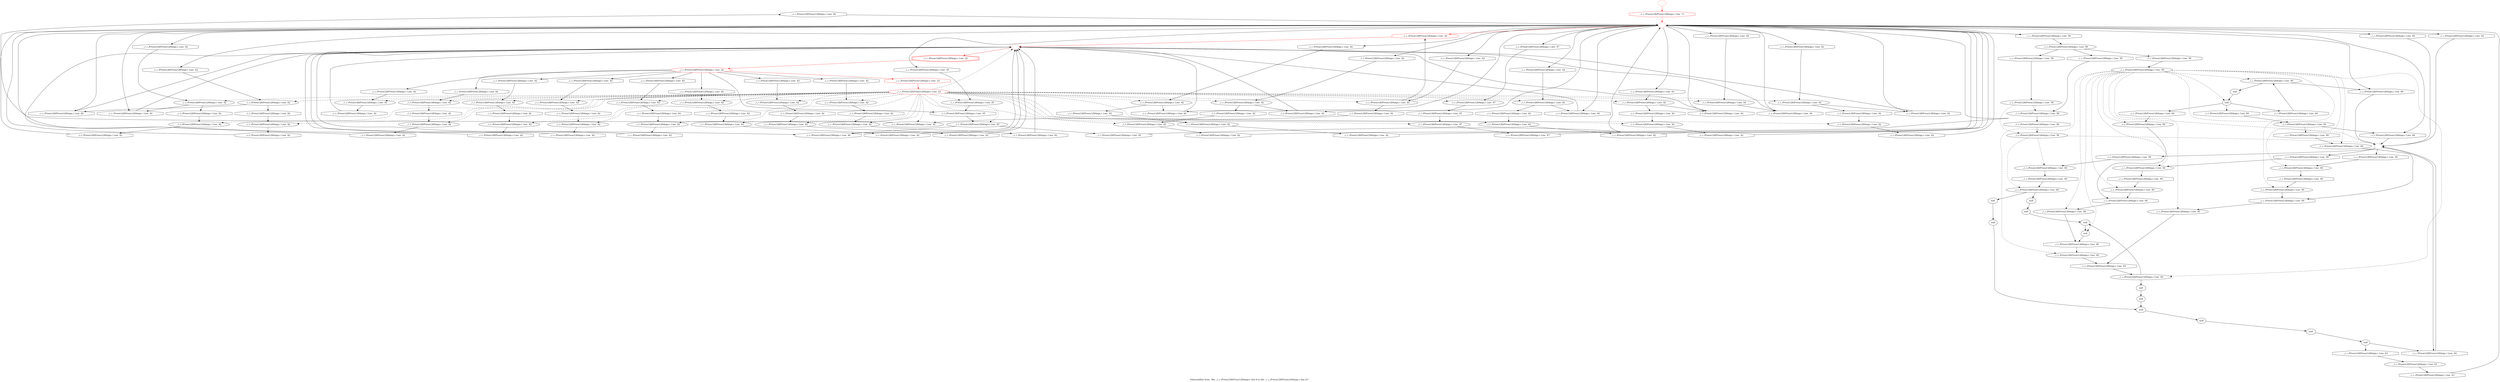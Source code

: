 digraph "Vulnerability from 'file ../../../Preon128/Preon128A/api.c line 8 to file ../../../Preon128/Preon128A/api.c line 23 '  "{
label="Vulnerability from  'file ../../../Preon128/Preon128A/api.c line 8 to file ../../../Preon128/Preon128A/api.c line 23 ' ";
node_363[shape=octagon,style=solid,label="../../../Preon128/Preon128A/api.c Line  42"]
node_316[shape=ellipse,style=dashed,label="", color=red]
"node_363"->"node_316"
node_364[shape=octagon,style=solid,label="../../../Preon128/Preon128A/api.c Line  42", color=red]
node_318[shape=ellipse,style=dashed,label="", color=red]
"node_364"->"node_318" [color=red]
node_365[shape=octagon,style=solid,label="../../../Preon128/Preon128A/api.c Line  42"]
"node_365"->"node_318"
node_366[shape=ellipse,style=solid,label="../../../Preon128/Preon128A/api.c Line  42"]
node_369[shape=octagon,style=solid,label="../../../Preon128/Preon128A/api.c Line  42"]
"node_366"->"node_369"
node_315[shape=ellipse,style=dashed,label="", color=red]
node_317[shape=octagon,style=solid,label="../../../Preon128/Preon128A/api.c Line  11", color=red]
"node_315"->"node_317" [color=red]
"node_316"->"node_364" [color=red]
node_326[shape=octagon,style=solid,label="../../../Preon128/Preon128A/api.c Line  42"]
"node_316"->"node_326"
node_330[shape=octagon,style=solid,label="../../../Preon128/Preon128A/api.c Line  42"]
"node_316"->"node_330"
node_337[shape=octagon,style=solid,label="../../../Preon128/Preon128A/api.c Line  42"]
"node_316"->"node_337"
node_341[shape=octagon,style=solid,label="../../../Preon128/Preon128A/api.c Line  42"]
"node_316"->"node_341"
node_348[shape=octagon,style=solid,label="../../../Preon128/Preon128A/api.c Line  42"]
"node_316"->"node_348"
node_352[shape=octagon,style=solid,label="../../../Preon128/Preon128A/api.c Line  42"]
"node_316"->"node_352"
node_360[shape=octagon,style=solid,label="../../../Preon128/Preon128A/api.c Line  42"]
"node_316"->"node_360"
node_411[shape=octagon,style=solid,label="../../../Preon128/Preon128A/api.c Line  44"]
"node_316"->"node_411"
node_412[shape=octagon,style=solid,label="../../../Preon128/Preon128A/api.c Line  44"]
"node_316"->"node_412"
node_414[shape=octagon,style=solid,label="../../../Preon128/Preon128A/api.c Line  45"]
"node_316"->"node_414"
node_418[shape=octagon,style=solid,label="../../../Preon128/Preon128A/api.c Line  46"]
"node_316"->"node_418"
node_371[shape=octagon,style=solid,label="../../../Preon128/Preon128A/api.c Line  42"]
"node_316"->"node_371"
node_375[shape=octagon,style=solid,label="../../../Preon128/Preon128A/api.c Line  42"]
"node_316"->"node_375"
node_382[shape=octagon,style=solid,label="../../../Preon128/Preon128A/api.c Line  42"]
"node_316"->"node_382"
node_386[shape=octagon,style=solid,label="../../../Preon128/Preon128A/api.c Line  42"]
"node_316"->"node_386"
node_393[shape=octagon,style=solid,label="../../../Preon128/Preon128A/api.c Line  42"]
"node_316"->"node_393"
node_397[shape=octagon,style=solid,label="../../../Preon128/Preon128A/api.c Line  42"]
"node_316"->"node_397"
node_404[shape=octagon,style=solid,label="../../../Preon128/Preon128A/api.c Line  42"]
"node_316"->"node_404"
node_408[shape=octagon,style=solid,label="../../../Preon128/Preon128A/api.c Line  42"]
"node_316"->"node_408"
node_420[shape=octagon,style=solid,label="../../../Preon128/Preon128A/api.c Line  47"]
"node_316"->"node_420"
node_424[shape=octagon,style=solid,label="../../../Preon128/Preon128A/api.c Line  56"]
"node_316"->"node_424"
node_432[shape=octagon,style=solid,label="../../../Preon128/Preon128A/api.c Line  60"]
"node_316"->"node_432"
node_453[shape=octagon,style=solid,label="../../../Preon128/Preon128A/api.c Line  60"]
"node_316"->"node_453"
node_470[shape=octagon,style=solid,label="../../../Preon128/Preon128A/api.c Line  60"]
"node_316"->"node_470"
node_479[shape=octagon,style=solid,label="../../../Preon128/Preon128A/api.c Line  62"]
"node_316"->"node_479"
"node_317"->"node_316" [color=red]
node_320[shape=doubleoctagon,style=solid,label="../../../Preon128/Preon128A/api.c Line  22", color=red]
"node_318"->"node_320" [color=red]
node_319[shape=ellipse,style=solid,label="../../../Preon128/Preon128A/api.c Line  22", color=red]
node_322[shape=octagon,style=solid,label="../../../Preon128/Preon128A/api.c Line  23", color=red]
"node_319"->"node_322" [color=red]
node_324[shape=octagon,style=solid,label="../../../Preon128/Preon128A/api.c Line  42"]
"node_319"->"node_324"
node_333[shape=octagon,style=solid,label="../../../Preon128/Preon128A/api.c Line  42"]
"node_319"->"node_333"
node_344[shape=octagon,style=solid,label="../../../Preon128/Preon128A/api.c Line  42"]
"node_319"->"node_344"
node_355[shape=octagon,style=solid,label="../../../Preon128/Preon128A/api.c Line  42"]
"node_319"->"node_355"
node_416[shape=octagon,style=solid,label="../../../Preon128/Preon128A/api.c Line  45"]
"node_319"->"node_416"
node_367[shape=octagon,style=solid,label="../../../Preon128/Preon128A/api.c Line  42"]
"node_319"->"node_367"
node_378[shape=octagon,style=solid,label="../../../Preon128/Preon128A/api.c Line  42"]
"node_319"->"node_378"
node_389[shape=octagon,style=solid,label="../../../Preon128/Preon128A/api.c Line  42"]
"node_319"->"node_389"
node_400[shape=octagon,style=solid,label="../../../Preon128/Preon128A/api.c Line  42"]
"node_319"->"node_400"
"node_320"->"node_319" [color=red]
node_321[shape=ellipse,style=solid,label="../../../Preon128/Preon128A/api.c Line  23", color=red]
"node_321"->"node_366" [style=dashed]
"node_321"->"node_318" [style=dashed]
node_323[shape=ellipse,style=solid,label="../../../Preon128/Preon128A/api.c Line  42"]
"node_321"->"node_323" [style=dashed]
node_325[shape=ellipse,style=solid,label="../../../Preon128/Preon128A/api.c Line  42"]
"node_321"->"node_325" [style=dashed]
node_327[shape=ellipse,style=solid,label="../../../Preon128/Preon128A/api.c Line  42"]
"node_321"->"node_327" [style=dashed]
node_332[shape=ellipse,style=solid,label="../../../Preon128/Preon128A/api.c Line  42"]
"node_321"->"node_332" [style=dashed]
node_334[shape=ellipse,style=solid,label="../../../Preon128/Preon128A/api.c Line  42"]
"node_321"->"node_334" [style=dashed]
node_336[shape=ellipse,style=solid,label="../../../Preon128/Preon128A/api.c Line  42"]
"node_321"->"node_336" [style=dashed]
node_338[shape=ellipse,style=solid,label="../../../Preon128/Preon128A/api.c Line  42"]
"node_321"->"node_338" [style=dashed]
node_343[shape=ellipse,style=solid,label="../../../Preon128/Preon128A/api.c Line  42"]
"node_321"->"node_343" [style=dashed]
node_345[shape=ellipse,style=solid,label="../../../Preon128/Preon128A/api.c Line  42"]
"node_321"->"node_345" [style=dashed]
node_347[shape=ellipse,style=solid,label="../../../Preon128/Preon128A/api.c Line  42"]
"node_321"->"node_347" [style=dashed]
node_349[shape=ellipse,style=solid,label="../../../Preon128/Preon128A/api.c Line  42"]
"node_321"->"node_349" [style=dashed]
node_354[shape=ellipse,style=solid,label="../../../Preon128/Preon128A/api.c Line  42"]
"node_321"->"node_354" [style=dashed]
node_356[shape=ellipse,style=solid,label="../../../Preon128/Preon128A/api.c Line  42"]
"node_321"->"node_356" [style=dashed]
node_359[shape=ellipse,style=solid,label="../../../Preon128/Preon128A/api.c Line  42"]
"node_321"->"node_359" [style=dashed]
node_361[shape=ellipse,style=solid,label="../../../Preon128/Preon128A/api.c Line  42"]
"node_321"->"node_361" [style=dashed]
node_413[shape=ellipse,style=solid,label="../../../Preon128/Preon128A/api.c Line  45"]
"node_321"->"node_413" [style=dashed]
node_415[shape=ellipse,style=solid,label="../../../Preon128/Preon128A/api.c Line  45"]
"node_321"->"node_415" [style=dashed]
node_419[shape=ellipse,style=solid,label="../../../Preon128/Preon128A/api.c Line  47"]
"node_321"->"node_419" [style=dashed]
node_368[shape=ellipse,style=solid,label="../../../Preon128/Preon128A/api.c Line  42"]
"node_321"->"node_368" [style=dashed]
node_370[shape=ellipse,style=solid,label="../../../Preon128/Preon128A/api.c Line  42"]
"node_321"->"node_370" [style=dashed]
node_372[shape=ellipse,style=solid,label="../../../Preon128/Preon128A/api.c Line  42"]
"node_321"->"node_372" [style=dashed]
node_377[shape=ellipse,style=solid,label="../../../Preon128/Preon128A/api.c Line  42"]
"node_321"->"node_377" [style=dashed]
node_379[shape=ellipse,style=solid,label="../../../Preon128/Preon128A/api.c Line  42"]
"node_321"->"node_379" [style=dashed]
node_381[shape=ellipse,style=solid,label="../../../Preon128/Preon128A/api.c Line  42"]
"node_321"->"node_381" [style=dashed]
node_383[shape=ellipse,style=solid,label="../../../Preon128/Preon128A/api.c Line  42"]
"node_321"->"node_383" [style=dashed]
node_388[shape=ellipse,style=solid,label="../../../Preon128/Preon128A/api.c Line  42"]
"node_321"->"node_388" [style=dashed]
node_390[shape=ellipse,style=solid,label="../../../Preon128/Preon128A/api.c Line  42"]
"node_321"->"node_390" [style=dashed]
node_392[shape=ellipse,style=solid,label="../../../Preon128/Preon128A/api.c Line  42"]
"node_321"->"node_392" [style=dashed]
node_394[shape=ellipse,style=solid,label="../../../Preon128/Preon128A/api.c Line  42"]
"node_321"->"node_394" [style=dashed]
node_399[shape=ellipse,style=solid,label="../../../Preon128/Preon128A/api.c Line  42"]
"node_321"->"node_399" [style=dashed]
node_401[shape=ellipse,style=solid,label="../../../Preon128/Preon128A/api.c Line  42"]
"node_321"->"node_401" [style=dashed]
node_403[shape=ellipse,style=solid,label="../../../Preon128/Preon128A/api.c Line  42"]
"node_321"->"node_403" [style=dashed]
node_405[shape=ellipse,style=solid,label="../../../Preon128/Preon128A/api.c Line  42"]
"node_321"->"node_405" [style=dashed]
node_410[shape=ellipse,style=solid,label="../../../Preon128/Preon128A/api.c Line  44"]
"node_321"->"node_410" [style=dashed]
node_421[shape=ellipse,style=solid,label="../../../Preon128/Preon128A/api.c Line  47"]
"node_321"->"node_421" [style=dashed]
"node_322"->"node_321" [color=red]
node_331[shape=octagon,style=solid,label="../../../Preon128/Preon128A/api.c Line  42"]
"node_323"->"node_331"
"node_324"->"node_323"
node_328[shape=octagon,style=solid,label="../../../Preon128/Preon128A/api.c Line  42"]
"node_325"->"node_328"
"node_325"->"node_330"
"node_326"->"node_325"
node_329[shape=octagon,style=solid,label="../../../Preon128/Preon128A/api.c Line  42"]
"node_327"->"node_329"
"node_328"->"node_327"
"node_329"->"node_316"
"node_330"->"node_318"
"node_331"->"node_318"
node_335[shape=octagon,style=solid,label="../../../Preon128/Preon128A/api.c Line  42"]
"node_332"->"node_335"
"node_333"->"node_332"
node_342[shape=octagon,style=solid,label="../../../Preon128/Preon128A/api.c Line  42"]
"node_334"->"node_342"
"node_335"->"node_334"
node_339[shape=octagon,style=solid,label="../../../Preon128/Preon128A/api.c Line  42"]
"node_336"->"node_339"
"node_336"->"node_341"
"node_337"->"node_336"
node_340[shape=octagon,style=solid,label="../../../Preon128/Preon128A/api.c Line  42"]
"node_338"->"node_340"
"node_339"->"node_338"
"node_340"->"node_316"
"node_341"->"node_318"
"node_342"->"node_318"
node_346[shape=octagon,style=solid,label="../../../Preon128/Preon128A/api.c Line  42"]
"node_343"->"node_346"
"node_344"->"node_343"
node_353[shape=octagon,style=solid,label="../../../Preon128/Preon128A/api.c Line  42"]
"node_345"->"node_353"
"node_346"->"node_345"
node_350[shape=octagon,style=solid,label="../../../Preon128/Preon128A/api.c Line  42"]
"node_347"->"node_350"
"node_347"->"node_352"
"node_348"->"node_347"
node_351[shape=octagon,style=solid,label="../../../Preon128/Preon128A/api.c Line  42"]
"node_349"->"node_351"
"node_350"->"node_349"
"node_351"->"node_316"
"node_352"->"node_318"
"node_353"->"node_318"
node_357[shape=octagon,style=solid,label="../../../Preon128/Preon128A/api.c Line  42"]
"node_354"->"node_357"
"node_355"->"node_354"
"node_356"->"node_365"
"node_357"->"node_356"
node_358[shape=octagon,style=solid,label="../../../Preon128/Preon128A/api.c Line  47"]
"node_358"->"node_316"
"node_359"->"node_364"
node_362[shape=octagon,style=solid,label="../../../Preon128/Preon128A/api.c Line  42"]
"node_359"->"node_362"
"node_360"->"node_359"
"node_361"->"node_363"
"node_362"->"node_361"
"node_411"->"node_410"
"node_412"->"node_318"
"node_413"->"node_416"
"node_414"->"node_413"
node_417[shape=octagon,style=solid,label="../../../Preon128/Preon128A/api.c Line  45"]
"node_415"->"node_417"
"node_415"->"node_418"
"node_416"->"node_415"
"node_417"->"node_316"
"node_418"->"node_318"
node_422[shape=octagon,style=solid,label="../../../Preon128/Preon128A/api.c Line  47"]
"node_419"->"node_422"
"node_367"->"node_366"
node_376[shape=octagon,style=solid,label="../../../Preon128/Preon128A/api.c Line  42"]
"node_368"->"node_376"
"node_369"->"node_368"
node_373[shape=octagon,style=solid,label="../../../Preon128/Preon128A/api.c Line  42"]
"node_370"->"node_373"
"node_370"->"node_375"
"node_371"->"node_370"
node_374[shape=octagon,style=solid,label="../../../Preon128/Preon128A/api.c Line  42"]
"node_372"->"node_374"
"node_373"->"node_372"
"node_374"->"node_316"
"node_375"->"node_318"
"node_376"->"node_318"
node_380[shape=octagon,style=solid,label="../../../Preon128/Preon128A/api.c Line  42"]
"node_377"->"node_380"
"node_378"->"node_377"
node_387[shape=octagon,style=solid,label="../../../Preon128/Preon128A/api.c Line  42"]
"node_379"->"node_387"
"node_380"->"node_379"
node_384[shape=octagon,style=solid,label="../../../Preon128/Preon128A/api.c Line  42"]
"node_381"->"node_384"
"node_381"->"node_386"
"node_382"->"node_381"
node_385[shape=octagon,style=solid,label="../../../Preon128/Preon128A/api.c Line  42"]
"node_383"->"node_385"
"node_384"->"node_383"
"node_385"->"node_316"
"node_386"->"node_318"
"node_387"->"node_318"
node_391[shape=octagon,style=solid,label="../../../Preon128/Preon128A/api.c Line  42"]
"node_388"->"node_391"
"node_389"->"node_388"
node_398[shape=octagon,style=solid,label="../../../Preon128/Preon128A/api.c Line  42"]
"node_390"->"node_398"
"node_391"->"node_390"
node_395[shape=octagon,style=solid,label="../../../Preon128/Preon128A/api.c Line  42"]
"node_392"->"node_395"
"node_392"->"node_397"
"node_393"->"node_392"
node_396[shape=octagon,style=solid,label="../../../Preon128/Preon128A/api.c Line  42"]
"node_394"->"node_396"
"node_395"->"node_394"
"node_396"->"node_316"
"node_397"->"node_318"
"node_398"->"node_318"
node_402[shape=octagon,style=solid,label="../../../Preon128/Preon128A/api.c Line  42"]
"node_399"->"node_402"
"node_400"->"node_399"
node_409[shape=octagon,style=solid,label="../../../Preon128/Preon128A/api.c Line  42"]
"node_401"->"node_409"
"node_402"->"node_401"
node_406[shape=octagon,style=solid,label="../../../Preon128/Preon128A/api.c Line  42"]
"node_403"->"node_406"
"node_403"->"node_408"
"node_404"->"node_403"
node_407[shape=octagon,style=solid,label="../../../Preon128/Preon128A/api.c Line  42"]
"node_405"->"node_407"
"node_406"->"node_405"
"node_407"->"node_316"
"node_408"->"node_318"
"node_409"->"node_318"
"node_410"->"node_412"
"node_420"->"node_419"
"node_421"->"node_358"
"node_422"->"node_421"
node_423[shape=ellipse,style=solid,label="../../../Preon128/Preon128A/api.c Line  56"]
node_426[shape=octagon,style=solid,label="../../../Preon128/Preon128A/api.c Line  58"]
"node_423"->"node_426"
node_428[shape=octagon,style=solid,label="../../../Preon128/Preon128A/api.c Line  58"]
"node_423"->"node_428"
node_442[shape=octagon,style=solid,label="../../../Preon128/Preon128A/api.c Line  58"]
"node_423"->"node_442"
"node_424"->"node_423"
node_425[shape=ellipse,style=solid,label="../../../Preon128/Preon128A/api.c Line  58"]
node_427[shape=ellipse,style=solid,label="../../../Preon128/Preon128A/api.c Line  58"]
"node_425"->"node_427" [style=dashed]
node_429[shape=ellipse,style=solid,label="../../../Preon128/Preon128A/api.c Line  58"]
"node_425"->"node_429" [style=dashed]
"node_426"->"node_425"
node_430[shape=octagon,style=solid,label="../../../Preon128/Preon128A/api.c Line  58"]
"node_427"->"node_430"
"node_428"->"node_427"
node_431[shape=ellipse,style=dashed,label=""]
"node_429"->"node_431" [style=dashed]
node_433[shape=ellipse,style=solid,label="../../../Preon128/Preon128A/api.c Line  60"]
"node_429"->"node_433" [style=dashed]
node_435[shape=ellipse,style=solid,label="../../../Preon128/Preon128A/api.c Line  60"]
"node_429"->"node_435" [style=dashed]
"node_430"->"node_429"
node_434[shape=octagon,style=solid,label="../../../Preon128/Preon128A/api.c Line  60"]
"node_431"->"node_434"
node_452[shape=octagon,style=solid,label="../../../Preon128/Preon128A/api.c Line  60"]
"node_431"->"node_452"
node_469[shape=octagon,style=solid,label="../../../Preon128/Preon128A/api.c Line  60"]
"node_431"->"node_469"
node_483[shape=octagon,style=solid,label="../../../Preon128/Preon128A/api.c Line  64"]
"node_431"->"node_483"
"node_432"->"node_431"
node_436[shape=octagon,style=solid,label="../../../Preon128/Preon128A/api.c Line  60"]
"node_433"->"node_436"
"node_434"->"node_433"
node_438[shape=octagon,style=solid,label="null"]
"node_435"->"node_438"
node_440[shape=octagon,style=solid,label="null"]
"node_435"->"node_440"
"node_436"->"node_435"
node_437[shape=ellipse,style=solid,label="null"]
node_476[shape=octagon,style=solid,label="null"]
"node_437"->"node_476"
"node_438"->"node_437"
node_439[shape=ellipse,style=solid,label="null"]
node_474[shape=octagon,style=solid,label="null"]
"node_439"->"node_474"
"node_440"->"node_439"
node_441[shape=ellipse,style=solid,label="../../../Preon128/Preon128A/api.c Line  58"]
"node_441"->"node_431" [style=dashed]
node_445[shape=ellipse,style=solid,label="../../../Preon128/Preon128A/api.c Line  60"]
"node_441"->"node_445" [style=dashed]
node_447[shape=ellipse,style=solid,label="../../../Preon128/Preon128A/api.c Line  60"]
"node_441"->"node_447" [style=dashed]
node_449[shape=ellipse,style=solid,label="../../../Preon128/Preon128A/api.c Line  60"]
"node_441"->"node_449" [style=dashed]
node_451[shape=ellipse,style=solid,label="../../../Preon128/Preon128A/api.c Line  60"]
"node_441"->"node_451" [style=dashed]
node_454[shape=ellipse,style=solid,label="../../../Preon128/Preon128A/api.c Line  60"]
"node_441"->"node_454" [style=dashed]
node_456[shape=ellipse,style=solid,label="null"]
"node_441"->"node_456" [style=dashed]
node_458[shape=ellipse,style=solid,label="../../../Preon128/Preon128A/api.c Line  60"]
"node_441"->"node_458" [style=dashed]
node_460[shape=ellipse,style=solid,label="../../../Preon128/Preon128A/api.c Line  60"]
"node_441"->"node_460" [style=dashed]
node_462[shape=ellipse,style=solid,label="../../../Preon128/Preon128A/api.c Line  60"]
"node_441"->"node_462" [style=dashed]
node_464[shape=ellipse,style=solid,label="../../../Preon128/Preon128A/api.c Line  60"]
"node_441"->"node_464" [style=dashed]
node_466[shape=ellipse,style=solid,label="../../../Preon128/Preon128A/api.c Line  60"]
"node_441"->"node_466" [style=dashed]
node_468[shape=ellipse,style=solid,label="../../../Preon128/Preon128A/api.c Line  60"]
"node_441"->"node_468" [style=dashed]
node_471[shape=ellipse,style=solid,label="../../../Preon128/Preon128A/api.c Line  60"]
"node_441"->"node_471" [style=dashed]
node_473[shape=ellipse,style=solid,label="null"]
"node_441"->"node_473" [style=dashed]
"node_442"->"node_441"
node_443[shape=ellipse,style=solid,label="null"]
"node_443"->"node_476"
node_444[shape=octagon,style=solid,label="null"]
"node_444"->"node_443"
"node_445"->"node_444"
"node_445"->"node_474"
node_446[shape=octagon,style=solid,label="../../../Preon128/Preon128A/api.c Line  60"]
"node_446"->"node_445"
"node_447"->"node_446"
node_448[shape=octagon,style=solid,label="../../../Preon128/Preon128A/api.c Line  60"]
"node_448"->"node_447"
"node_449"->"node_448"
node_450[shape=octagon,style=solid,label="../../../Preon128/Preon128A/api.c Line  60"]
"node_450"->"node_449"
"node_451"->"node_450"
"node_452"->"node_451"
"node_453"->"node_431"
"node_454"->"node_453"
node_457[shape=octagon,style=solid,label="null"]
"node_454"->"node_457"
node_455[shape=octagon,style=solid,label="../../../Preon128/Preon128A/api.c Line  60"]
"node_455"->"node_454"
"node_456"->"node_455"
node_461[shape=octagon,style=solid,label="../../../Preon128/Preon128A/api.c Line  60"]
"node_456"->"node_461"
node_472[shape=octagon,style=solid,label="../../../Preon128/Preon128A/api.c Line  60"]
"node_456"->"node_472"
"node_457"->"node_456"
"node_458"->"node_448"
node_459[shape=octagon,style=solid,label="../../../Preon128/Preon128A/api.c Line  60"]
"node_459"->"node_458"
"node_460"->"node_459"
"node_460"->"node_470"
"node_461"->"node_460"
"node_462"->"node_446"
node_463[shape=octagon,style=solid,label="../../../Preon128/Preon128A/api.c Line  60"]
"node_463"->"node_462"
"node_464"->"node_463"
node_465[shape=octagon,style=solid,label="../../../Preon128/Preon128A/api.c Line  60"]
"node_465"->"node_464"
"node_466"->"node_465"
node_467[shape=octagon,style=solid,label="../../../Preon128/Preon128A/api.c Line  60"]
"node_467"->"node_466"
"node_468"->"node_467"
"node_469"->"node_468"
"node_470"->"node_431"
"node_471"->"node_465"
"node_472"->"node_471"
"node_473"->"node_463"
"node_474"->"node_473"
node_475[shape=ellipse,style=solid,label="null"]
node_478[shape=octagon,style=solid,label="null"]
"node_475"->"node_478"
"node_476"->"node_475"
node_477[shape=ellipse,style=solid,label="null"]
node_481[shape=octagon,style=solid,label="../../../Preon128/Preon128A/api.c Line  63"]
"node_477"->"node_481"
"node_477"->"node_483"
"node_478"->"node_477"
"node_479"->"node_431"
node_480[shape=ellipse,style=solid,label="../../../Preon128/Preon128A/api.c Line  63"]
node_482[shape=octagon,style=solid,label="../../../Preon128/Preon128A/api.c Line  63"]
"node_480"->"node_482"
"node_481"->"node_480"
"node_482"->"node_316"
"node_483"->"node_431"
}

